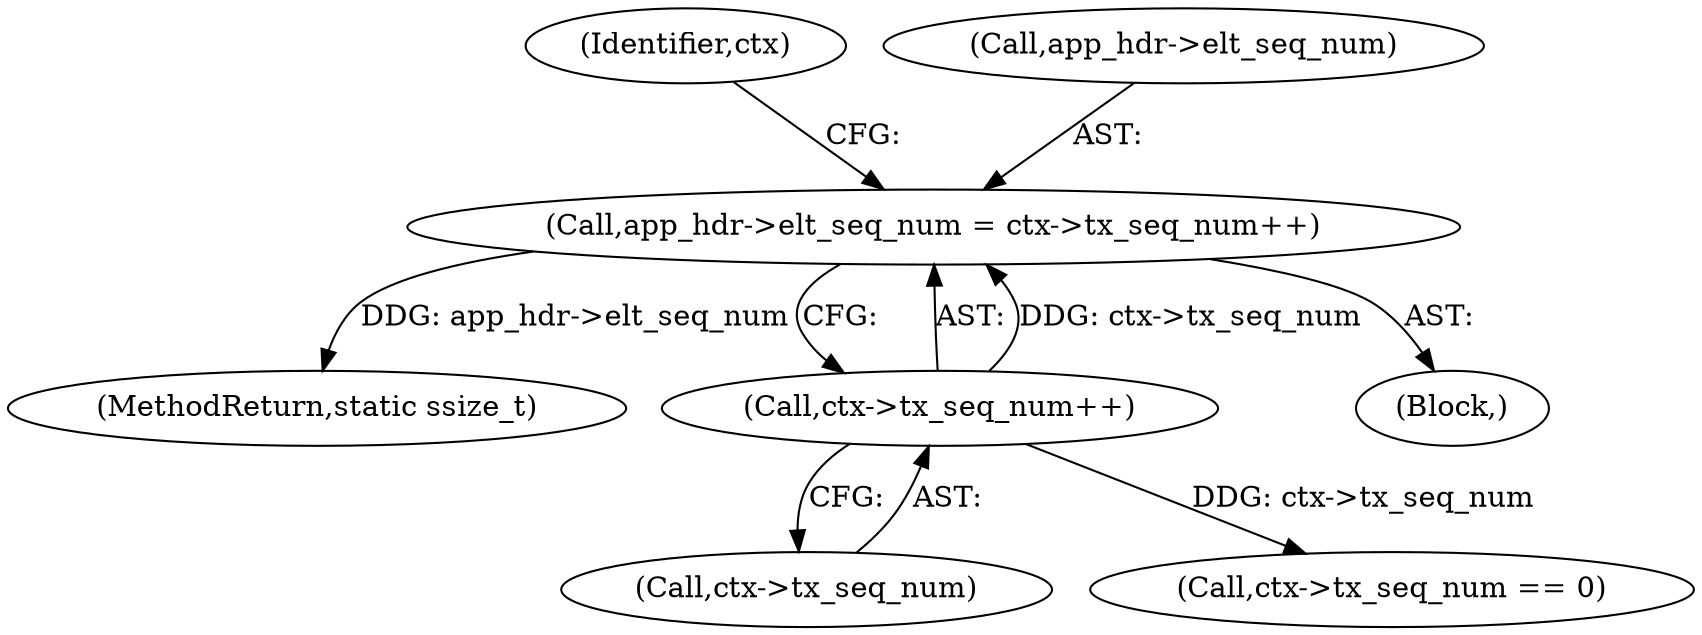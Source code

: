 digraph "0_linux_c2c65cd2e14ada6de44cb527e7f1990bede24e15@pointer" {
"1000263" [label="(Call,app_hdr->elt_seq_num = ctx->tx_seq_num++)"];
"1000267" [label="(Call,ctx->tx_seq_num++)"];
"1000336" [label="(MethodReturn,static ssize_t)"];
"1000274" [label="(Identifier,ctx)"];
"1000262" [label="(Block,)"];
"1000268" [label="(Call,ctx->tx_seq_num)"];
"1000267" [label="(Call,ctx->tx_seq_num++)"];
"1000263" [label="(Call,app_hdr->elt_seq_num = ctx->tx_seq_num++)"];
"1000272" [label="(Call,ctx->tx_seq_num == 0)"];
"1000264" [label="(Call,app_hdr->elt_seq_num)"];
"1000263" -> "1000262"  [label="AST: "];
"1000263" -> "1000267"  [label="CFG: "];
"1000264" -> "1000263"  [label="AST: "];
"1000267" -> "1000263"  [label="AST: "];
"1000274" -> "1000263"  [label="CFG: "];
"1000263" -> "1000336"  [label="DDG: app_hdr->elt_seq_num"];
"1000267" -> "1000263"  [label="DDG: ctx->tx_seq_num"];
"1000267" -> "1000268"  [label="CFG: "];
"1000268" -> "1000267"  [label="AST: "];
"1000267" -> "1000272"  [label="DDG: ctx->tx_seq_num"];
}
